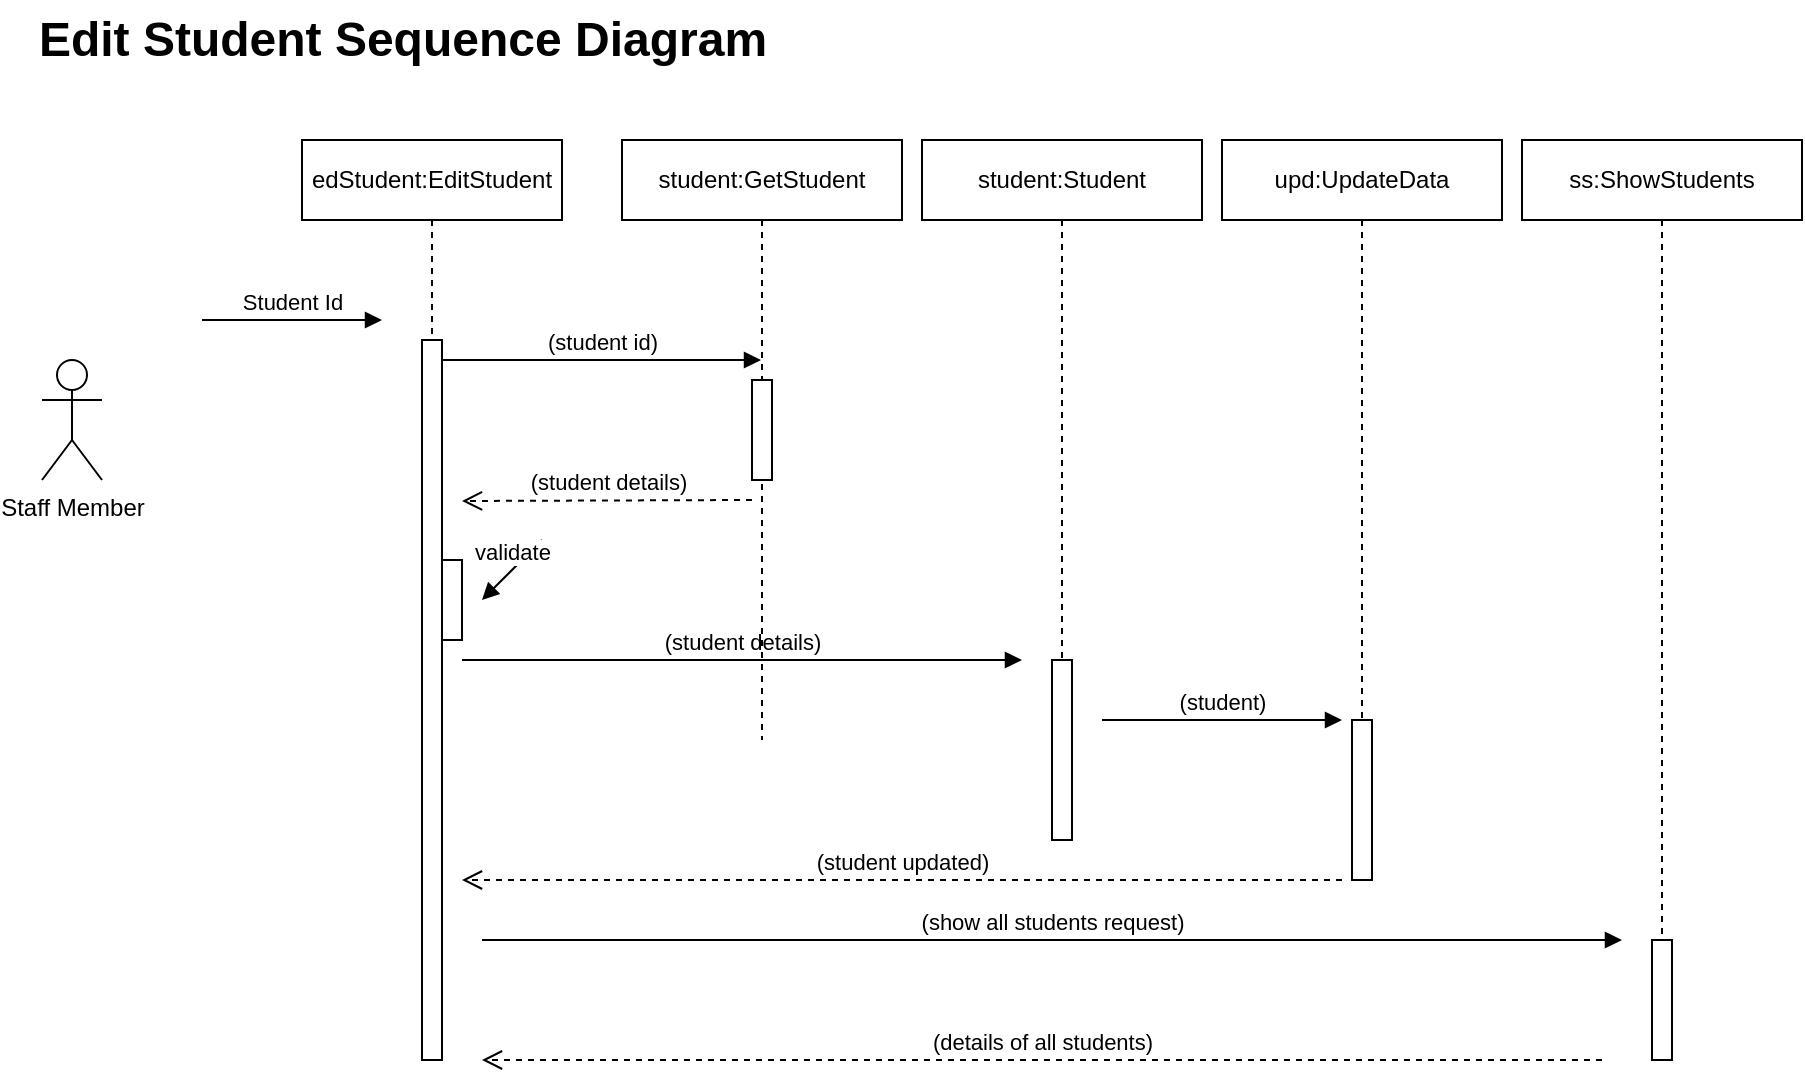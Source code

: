 <mxfile type="device" version="10.7.7"><diagram id="I4i-vx071S_DYLOczSdG" name="Page-1"><mxGraphModel grid="1" dx="1010" dy="578" gridSize="10" guides="1" tooltips="1" connect="1" arrows="1" fold="1" page="1" pageScale="1" pageWidth="827" pageHeight="1169" math="0" shadow="0"><root><mxCell id="0"/><mxCell id="1" parent="0"/><mxCell id="co3XV_CBEeV6lcW_onJb-4" value="Staff Member&lt;br&gt;" parent="1" style="shape=umlActor;verticalLabelPosition=bottom;labelBackgroundColor=#ffffff;verticalAlign=top;html=1;outlineConnect=0;" vertex="1"><mxGeometry as="geometry" x="30" y="210" width="30" height="60"/></mxCell><mxCell id="co3XV_CBEeV6lcW_onJb-7" value="edStudent:EditStudent&lt;br&gt;" parent="1" style="shape=umlLifeline;perimeter=lifelinePerimeter;whiteSpace=wrap;html=1;container=1;collapsible=0;recursiveResize=0;outlineConnect=0;" vertex="1"><mxGeometry as="geometry" x="160" y="100" width="130" height="460"/></mxCell><mxCell id="co3XV_CBEeV6lcW_onJb-8" value="" parent="co3XV_CBEeV6lcW_onJb-7" style="html=1;points=[];perimeter=orthogonalPerimeter;" vertex="1"><mxGeometry as="geometry" x="60" y="100" width="10" height="360"/></mxCell><mxCell id="co3XV_CBEeV6lcW_onJb-26" value="" parent="co3XV_CBEeV6lcW_onJb-7" style="html=1;points=[];perimeter=orthogonalPerimeter;" vertex="1"><mxGeometry as="geometry" x="70" y="210" width="10" height="40"/></mxCell><mxCell id="co3XV_CBEeV6lcW_onJb-27" value="validate&lt;br&gt;" parent="co3XV_CBEeV6lcW_onJb-7" style="html=1;verticalAlign=bottom;endArrow=block;" edge="1"><mxGeometry as="geometry" width="80" relative="1"><mxPoint as="sourcePoint" x="120" y="200"/><mxPoint as="targetPoint" x="90" y="230"/></mxGeometry></mxCell><mxCell id="co3XV_CBEeV6lcW_onJb-30" value="(student details)&lt;br&gt;" parent="co3XV_CBEeV6lcW_onJb-7" style="html=1;verticalAlign=bottom;endArrow=block;" edge="1"><mxGeometry as="geometry" width="80" relative="1"><mxPoint as="sourcePoint" x="80" y="260"/><mxPoint as="targetPoint" x="360" y="260"/></mxGeometry></mxCell><mxCell id="co3XV_CBEeV6lcW_onJb-9" value="Edit Student Sequence Diagram&lt;br&gt;" parent="1" style="text;strokeColor=none;fillColor=none;html=1;fontSize=24;fontStyle=1;verticalAlign=middle;align=center;" vertex="1"><mxGeometry as="geometry" x="160" y="30" width="100" height="40"/></mxCell><mxCell id="co3XV_CBEeV6lcW_onJb-10" value="student:GetStudent&lt;br&gt;" parent="1" style="shape=umlLifeline;perimeter=lifelinePerimeter;whiteSpace=wrap;html=1;container=1;collapsible=0;recursiveResize=0;outlineConnect=0;" vertex="1"><mxGeometry as="geometry" x="320" y="100" width="140" height="300"/></mxCell><mxCell id="co3XV_CBEeV6lcW_onJb-11" value="" parent="co3XV_CBEeV6lcW_onJb-10" style="html=1;points=[];perimeter=orthogonalPerimeter;" vertex="1"><mxGeometry as="geometry" x="65" y="120" width="10" height="50"/></mxCell><mxCell id="co3XV_CBEeV6lcW_onJb-15" value="(student details)&lt;br&gt;" parent="1" style="html=1;verticalAlign=bottom;endArrow=open;dashed=1;endSize=8;" edge="1"><mxGeometry as="geometry" relative="1"><mxPoint as="sourcePoint" x="385" y="280"/><mxPoint as="targetPoint" x="240" y="280.5"/></mxGeometry></mxCell><mxCell id="co3XV_CBEeV6lcW_onJb-16" value="Student Id&lt;br&gt;" parent="1" style="html=1;verticalAlign=bottom;endArrow=block;" edge="1"><mxGeometry as="geometry" width="80" relative="1"><mxPoint as="sourcePoint" x="110" y="190"/><mxPoint as="targetPoint" x="200" y="190"/></mxGeometry></mxCell><mxCell id="co3XV_CBEeV6lcW_onJb-24" value="(student id)&lt;br&gt;" parent="1" style="html=1;verticalAlign=bottom;endArrow=block;" target="co3XV_CBEeV6lcW_onJb-10" edge="1"><mxGeometry as="geometry" width="80" relative="1"><mxPoint as="sourcePoint" x="230" y="210"/><mxPoint as="targetPoint" x="300" y="250"/><Array as="points"><mxPoint x="360" y="210"/></Array></mxGeometry></mxCell><mxCell id="co3XV_CBEeV6lcW_onJb-28" value="student:Student&lt;br&gt;" parent="1" style="shape=umlLifeline;perimeter=lifelinePerimeter;whiteSpace=wrap;html=1;container=1;collapsible=0;recursiveResize=0;outlineConnect=0;" vertex="1"><mxGeometry as="geometry" x="470" y="100" width="140" height="350"/></mxCell><mxCell id="co3XV_CBEeV6lcW_onJb-29" value="" parent="co3XV_CBEeV6lcW_onJb-28" style="html=1;points=[];perimeter=orthogonalPerimeter;" vertex="1"><mxGeometry as="geometry" x="65" y="260" width="10" height="90"/></mxCell><mxCell id="co3XV_CBEeV6lcW_onJb-38" value="(student)&lt;br&gt;" parent="co3XV_CBEeV6lcW_onJb-28" style="html=1;verticalAlign=bottom;endArrow=block;" edge="1"><mxGeometry as="geometry" width="80" relative="1"><mxPoint as="sourcePoint" x="90" y="290"/><mxPoint as="targetPoint" x="210" y="290"/></mxGeometry></mxCell><mxCell id="co3XV_CBEeV6lcW_onJb-31" value="upd:UpdateData" parent="1" style="shape=umlLifeline;perimeter=lifelinePerimeter;whiteSpace=wrap;html=1;container=1;collapsible=0;recursiveResize=0;outlineConnect=0;" vertex="1"><mxGeometry as="geometry" x="620" y="100" width="140" height="370"/></mxCell><mxCell id="co3XV_CBEeV6lcW_onJb-32" value="" parent="co3XV_CBEeV6lcW_onJb-31" style="html=1;points=[];perimeter=orthogonalPerimeter;" vertex="1"><mxGeometry as="geometry" x="65" y="290" width="10" height="80"/></mxCell><mxCell id="co3XV_CBEeV6lcW_onJb-33" value="(student updated)&lt;br&gt;" parent="1" style="html=1;verticalAlign=bottom;endArrow=open;dashed=1;endSize=8;" edge="1"><mxGeometry as="geometry" relative="1"><mxPoint as="sourcePoint" x="680" y="470"/><mxPoint as="targetPoint" x="240" y="470"/></mxGeometry></mxCell><mxCell id="co3XV_CBEeV6lcW_onJb-34" value="ss:ShowStudents&lt;br&gt;" parent="1" style="shape=umlLifeline;perimeter=lifelinePerimeter;whiteSpace=wrap;html=1;container=1;collapsible=0;recursiveResize=0;outlineConnect=0;" vertex="1"><mxGeometry as="geometry" x="770" y="100" width="140" height="460"/></mxCell><mxCell id="co3XV_CBEeV6lcW_onJb-35" value="" parent="co3XV_CBEeV6lcW_onJb-34" style="html=1;points=[];perimeter=orthogonalPerimeter;" vertex="1"><mxGeometry as="geometry" x="65" y="400" width="10" height="60"/></mxCell><mxCell id="co3XV_CBEeV6lcW_onJb-36" value="(show all students request)&lt;br&gt;" parent="1" style="html=1;verticalAlign=bottom;endArrow=block;" edge="1"><mxGeometry as="geometry" width="80" relative="1"><mxPoint as="sourcePoint" x="250" y="500"/><mxPoint as="targetPoint" x="820" y="500"/></mxGeometry></mxCell><mxCell id="co3XV_CBEeV6lcW_onJb-37" value="(details of all students)&lt;br&gt;" parent="1" style="html=1;verticalAlign=bottom;endArrow=open;dashed=1;endSize=8;" edge="1"><mxGeometry as="geometry" relative="1"><mxPoint as="sourcePoint" x="810" y="560"/><mxPoint as="targetPoint" x="250" y="560"/></mxGeometry></mxCell></root></mxGraphModel></diagram></mxfile>